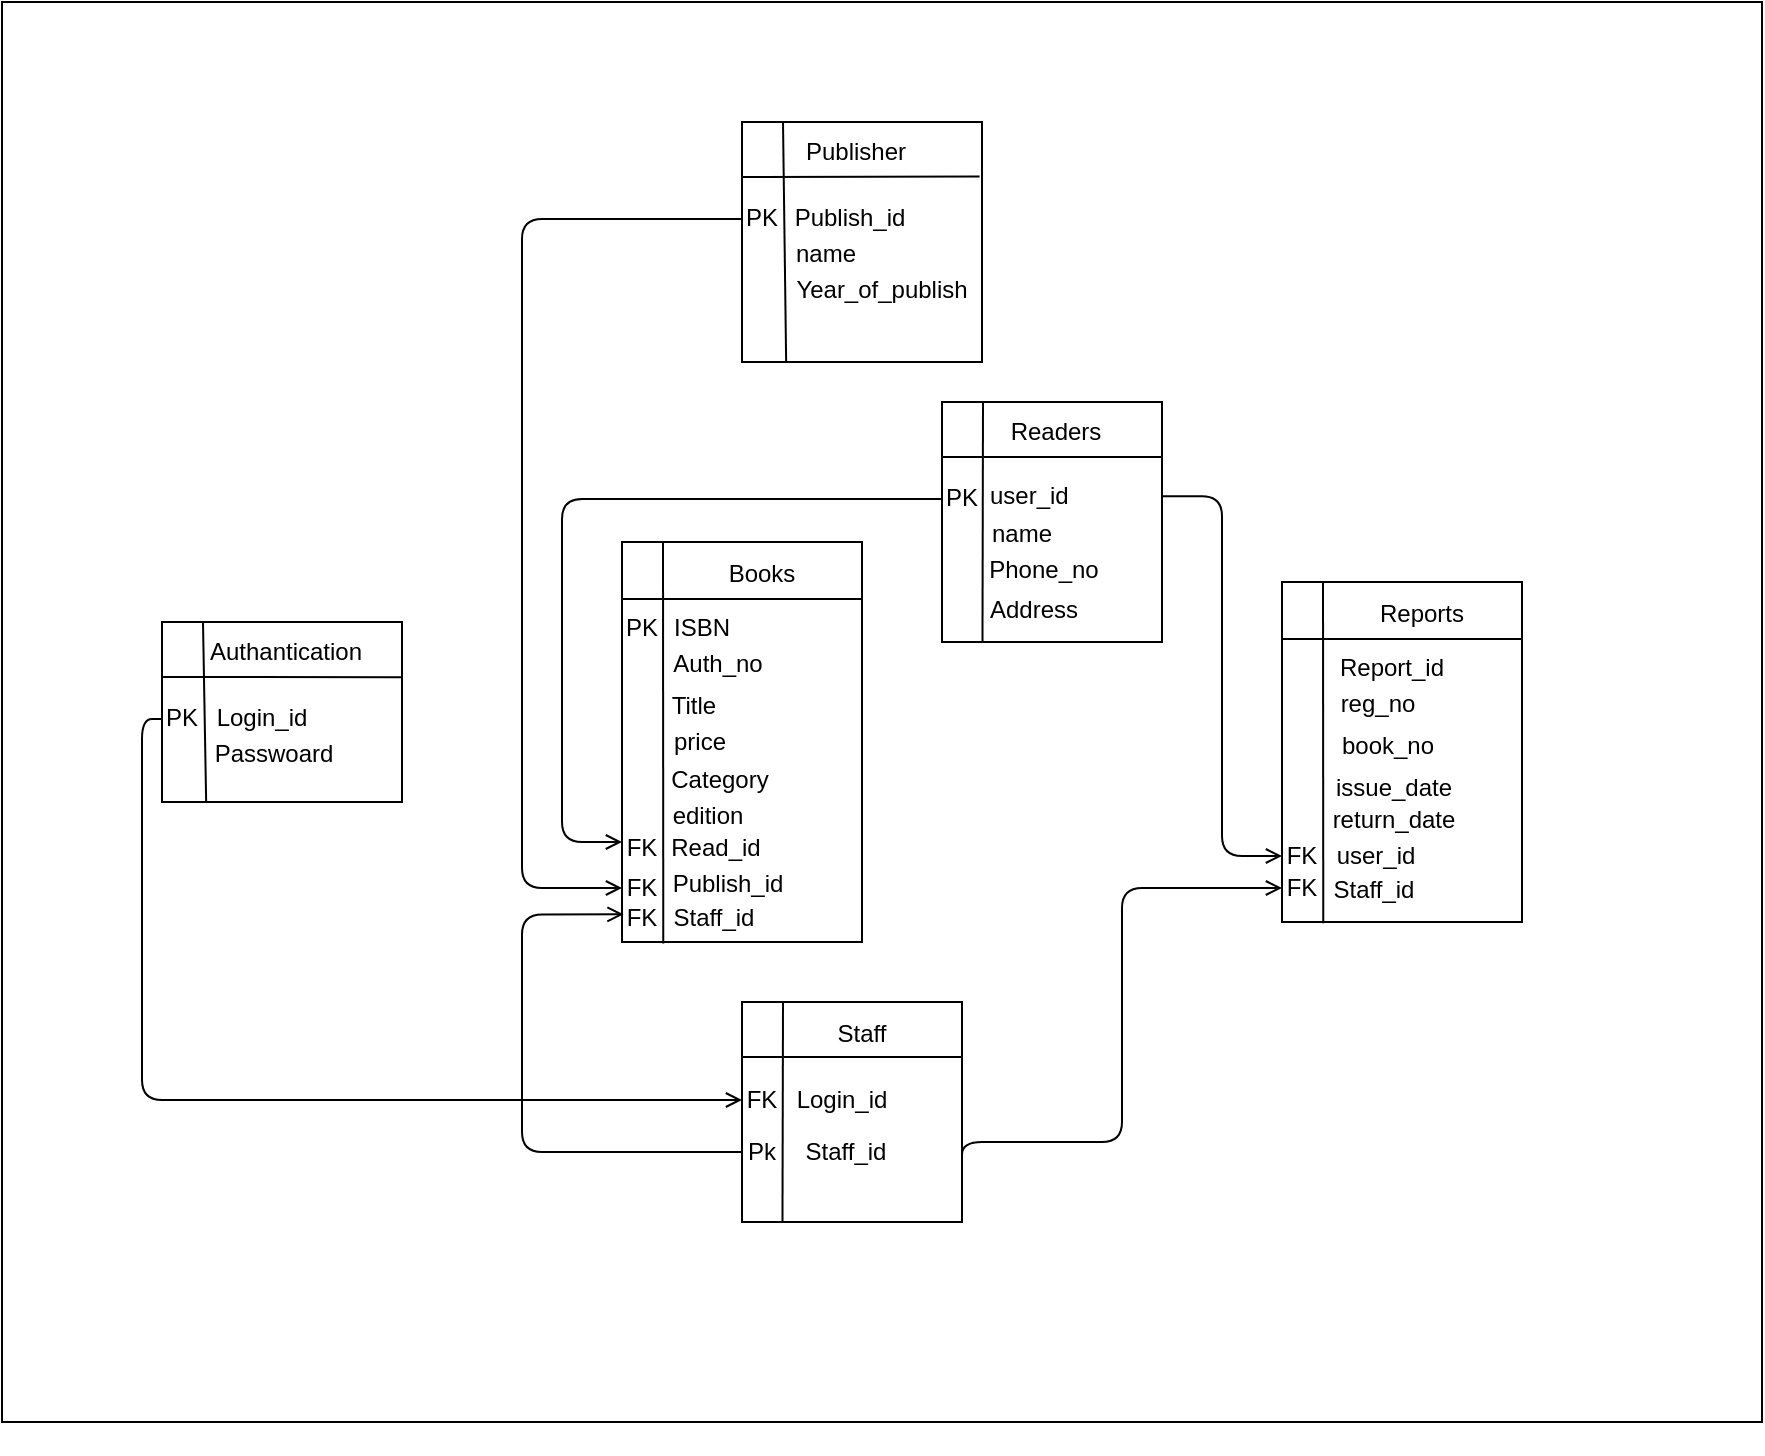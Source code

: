 <mxfile>
    <diagram id="Rkgj-rZudK05lo8DLNhV" name="Page-1">
        <mxGraphModel dx="1274" dy="2050" grid="1" gridSize="10" guides="1" tooltips="1" connect="1" arrows="1" fold="1" page="1" pageScale="1" pageWidth="850" pageHeight="1100" math="0" shadow="0">
            <root>
                <mxCell id="0"/>
                <mxCell id="1" parent="0"/>
                <mxCell id="142" value="" style="whiteSpace=wrap;html=1;" vertex="1" parent="1">
                    <mxGeometry x="100" y="-120" width="880" height="710" as="geometry"/>
                </mxCell>
                <mxCell id="141" value="" style="group" vertex="1" connectable="0" parent="1">
                    <mxGeometry x="180" y="-60" width="740" height="666" as="geometry"/>
                </mxCell>
                <mxCell id="35" value="" style="group" vertex="1" connectable="0" parent="141">
                    <mxGeometry x="290" y="440" width="110" height="110" as="geometry"/>
                </mxCell>
                <mxCell id="6" value="" style="whiteSpace=wrap;html=1;aspect=fixed;" vertex="1" parent="35">
                    <mxGeometry width="110" height="110" as="geometry"/>
                </mxCell>
                <mxCell id="7" value="" style="endArrow=none;html=1;entryX=0.25;entryY=0;entryDx=0;entryDy=0;exitX=0.184;exitY=0.998;exitDx=0;exitDy=0;exitPerimeter=0;" edge="1" parent="35" source="6">
                    <mxGeometry width="50" height="50" relative="1" as="geometry">
                        <mxPoint x="21" y="110" as="sourcePoint"/>
                        <mxPoint x="20.5" as="targetPoint"/>
                    </mxGeometry>
                </mxCell>
                <mxCell id="8" value="" style="endArrow=none;html=1;exitX=1;exitY=0.25;exitDx=0;exitDy=0;entryX=0;entryY=0.25;entryDx=0;entryDy=0;" edge="1" parent="35" source="6" target="6">
                    <mxGeometry width="50" height="50" relative="1" as="geometry">
                        <mxPoint x="35" y="110" as="sourcePoint"/>
                        <mxPoint x="35" y="10" as="targetPoint"/>
                    </mxGeometry>
                </mxCell>
                <mxCell id="11" value="Staff" style="text;strokeColor=none;align=center;fillColor=none;html=1;verticalAlign=middle;whiteSpace=wrap;rounded=0;" vertex="1" parent="35">
                    <mxGeometry x="30" y="1" width="60" height="30" as="geometry"/>
                </mxCell>
                <mxCell id="12" value="Login_id" style="text;strokeColor=none;align=center;fillColor=none;html=1;verticalAlign=middle;whiteSpace=wrap;rounded=0;" vertex="1" parent="35">
                    <mxGeometry x="20" y="34" width="60" height="30" as="geometry"/>
                </mxCell>
                <mxCell id="13" value="Staff_id" style="text;strokeColor=none;align=center;fillColor=none;html=1;verticalAlign=middle;whiteSpace=wrap;rounded=0;" vertex="1" parent="35">
                    <mxGeometry x="7" y="60" width="90" height="30" as="geometry"/>
                </mxCell>
                <mxCell id="14" value="FK" style="text;strokeColor=none;align=center;fillColor=none;html=1;verticalAlign=middle;whiteSpace=wrap;rounded=0;" vertex="1" parent="35">
                    <mxGeometry y="34" width="20" height="30" as="geometry"/>
                </mxCell>
                <mxCell id="15" value="Pk" style="text;strokeColor=none;align=center;fillColor=none;html=1;verticalAlign=middle;whiteSpace=wrap;rounded=0;" vertex="1" parent="35">
                    <mxGeometry y="60" width="20" height="30" as="geometry"/>
                </mxCell>
                <mxCell id="36" value="" style="group" vertex="1" connectable="0" parent="141">
                    <mxGeometry x="390" y="140" width="110" height="210" as="geometry"/>
                </mxCell>
                <mxCell id="37" value="" style="whiteSpace=wrap;html=1;" vertex="1" parent="36">
                    <mxGeometry width="110" height="120" as="geometry"/>
                </mxCell>
                <mxCell id="38" value="" style="endArrow=none;html=1;entryX=0.25;entryY=0;entryDx=0;entryDy=0;exitX=0.184;exitY=0.998;exitDx=0;exitDy=0;exitPerimeter=0;" edge="1" parent="36" source="37">
                    <mxGeometry width="50" height="50" relative="1" as="geometry">
                        <mxPoint x="21" y="190" as="sourcePoint"/>
                        <mxPoint x="20.5" as="targetPoint"/>
                    </mxGeometry>
                </mxCell>
                <mxCell id="39" value="" style="endArrow=none;html=1;exitX=1;exitY=0.25;exitDx=0;exitDy=0;entryX=0;entryY=0.25;entryDx=0;entryDy=0;" edge="1" parent="36">
                    <mxGeometry width="50" height="50" relative="1" as="geometry">
                        <mxPoint x="110" y="27.5" as="sourcePoint"/>
                        <mxPoint y="27.5" as="targetPoint"/>
                    </mxGeometry>
                </mxCell>
                <mxCell id="40" value="Readers" style="text;strokeColor=none;align=center;fillColor=none;html=1;verticalAlign=middle;whiteSpace=wrap;rounded=0;" vertex="1" parent="36">
                    <mxGeometry x="27" y="1" width="60" height="28.27" as="geometry"/>
                </mxCell>
                <mxCell id="41" value="user_id" style="text;strokeColor=none;align=left;fillColor=none;html=1;verticalAlign=middle;whiteSpace=wrap;rounded=0;" vertex="1" parent="36">
                    <mxGeometry x="22" y="21.18" width="88" height="51.82" as="geometry"/>
                </mxCell>
                <mxCell id="42" value="name" style="text;strokeColor=none;align=center;fillColor=none;html=1;verticalAlign=middle;whiteSpace=wrap;rounded=0;" vertex="1" parent="36">
                    <mxGeometry x="10" y="56" width="60" height="20" as="geometry"/>
                </mxCell>
                <mxCell id="43" value="PK" style="text;strokeColor=none;align=center;fillColor=none;html=1;verticalAlign=middle;whiteSpace=wrap;rounded=0;" vertex="1" parent="36">
                    <mxGeometry y="22.545" width="20" height="51.818" as="geometry"/>
                </mxCell>
                <mxCell id="45" value="Phone_no" style="text;strokeColor=none;align=center;fillColor=none;html=1;verticalAlign=middle;whiteSpace=wrap;rounded=0;" vertex="1" parent="36">
                    <mxGeometry x="21" y="74.09" width="60" height="20" as="geometry"/>
                </mxCell>
                <mxCell id="46" value="Address" style="text;strokeColor=none;align=center;fillColor=none;html=1;verticalAlign=middle;whiteSpace=wrap;rounded=0;" vertex="1" parent="36">
                    <mxGeometry x="16" y="94.09" width="60" height="20" as="geometry"/>
                </mxCell>
                <mxCell id="57" value="" style="whiteSpace=wrap;html=1;" vertex="1" parent="141">
                    <mxGeometry y="250" width="120" height="90" as="geometry"/>
                </mxCell>
                <mxCell id="58" value="" style="endArrow=none;html=1;entryX=0.25;entryY=0;entryDx=0;entryDy=0;exitX=0.184;exitY=0.998;exitDx=0;exitDy=0;exitPerimeter=0;" edge="1" parent="141" source="57">
                    <mxGeometry width="50" height="50" relative="1" as="geometry">
                        <mxPoint x="-559" y="230" as="sourcePoint"/>
                        <mxPoint x="20.5" y="250" as="targetPoint"/>
                    </mxGeometry>
                </mxCell>
                <mxCell id="59" value="" style="endArrow=none;html=1;exitX=1;exitY=0.307;exitDx=0;exitDy=0;entryX=0;entryY=0.25;entryDx=0;entryDy=0;exitPerimeter=0;" edge="1" parent="141" source="57">
                    <mxGeometry width="50" height="50" relative="1" as="geometry">
                        <mxPoint x="110" y="277.5" as="sourcePoint"/>
                        <mxPoint y="277.5" as="targetPoint"/>
                    </mxGeometry>
                </mxCell>
                <mxCell id="60" value="Authantication" style="text;strokeColor=none;align=center;fillColor=none;html=1;verticalAlign=middle;whiteSpace=wrap;rounded=0;" vertex="1" parent="141">
                    <mxGeometry x="32" y="251" width="60" height="28.27" as="geometry"/>
                </mxCell>
                <mxCell id="61" value="Login_id" style="text;strokeColor=none;align=center;fillColor=none;html=1;verticalAlign=middle;whiteSpace=wrap;rounded=0;" vertex="1" parent="141">
                    <mxGeometry x="20" y="284" width="60" height="27.73" as="geometry"/>
                </mxCell>
                <mxCell id="62" value="Passwoard" style="text;strokeColor=none;align=center;fillColor=none;html=1;verticalAlign=middle;whiteSpace=wrap;rounded=0;" vertex="1" parent="141">
                    <mxGeometry x="26" y="306" width="60" height="20" as="geometry"/>
                </mxCell>
                <mxCell id="137" style="edgeStyle=orthogonalEdgeStyle;html=1;exitX=0;exitY=0.5;exitDx=0;exitDy=0;entryX=0;entryY=0.5;entryDx=0;entryDy=0;labelBorderColor=none;startArrow=none;startFill=0;endArrow=open;endFill=0;" edge="1" parent="141" source="63" target="14">
                    <mxGeometry relative="1" as="geometry"/>
                </mxCell>
                <mxCell id="63" value="PK" style="text;strokeColor=none;align=center;fillColor=none;html=1;verticalAlign=middle;whiteSpace=wrap;rounded=0;" vertex="1" parent="141">
                    <mxGeometry y="272.545" width="20" height="51.818" as="geometry"/>
                </mxCell>
                <mxCell id="65" value="" style="group" vertex="1" connectable="0" parent="141">
                    <mxGeometry x="230" y="210" width="120.0" height="203" as="geometry"/>
                </mxCell>
                <mxCell id="16" value="" style="whiteSpace=wrap;html=1;" vertex="1" parent="65">
                    <mxGeometry width="120" height="200" as="geometry"/>
                </mxCell>
                <mxCell id="18" value="" style="endArrow=none;html=1;exitX=1;exitY=0.25;exitDx=0;exitDy=0;entryX=0;entryY=0.25;entryDx=0;entryDy=0;" edge="1" parent="65">
                    <mxGeometry width="50" height="50" relative="1" as="geometry">
                        <mxPoint x="120.0" y="28.5" as="sourcePoint"/>
                        <mxPoint y="28.5" as="targetPoint"/>
                    </mxGeometry>
                </mxCell>
                <mxCell id="86" value="" style="group" vertex="1" connectable="0" parent="65">
                    <mxGeometry width="100" height="203" as="geometry"/>
                </mxCell>
                <mxCell id="17" value="" style="endArrow=none;html=1;entryX=0.25;entryY=0;entryDx=0;entryDy=0;exitX=0.172;exitY=1.004;exitDx=0;exitDy=0;exitPerimeter=0;" edge="1" parent="86" source="16">
                    <mxGeometry width="50" height="50" relative="1" as="geometry">
                        <mxPoint x="20" y="170" as="sourcePoint"/>
                        <mxPoint x="20.5" as="targetPoint"/>
                    </mxGeometry>
                </mxCell>
                <mxCell id="19" value="Books" style="text;strokeColor=none;align=center;fillColor=none;html=1;verticalAlign=middle;whiteSpace=wrap;rounded=0;" vertex="1" parent="86">
                    <mxGeometry x="40" y="1" width="60" height="30" as="geometry"/>
                </mxCell>
                <mxCell id="20" value="ISBN" style="text;strokeColor=none;align=center;fillColor=none;html=1;verticalAlign=middle;whiteSpace=wrap;rounded=0;" vertex="1" parent="86">
                    <mxGeometry x="10" y="28" width="60" height="30" as="geometry"/>
                </mxCell>
                <mxCell id="21" value="Auth_no" style="text;strokeColor=none;align=center;fillColor=none;html=1;verticalAlign=middle;whiteSpace=wrap;rounded=0;" vertex="1" parent="86">
                    <mxGeometry x="18" y="46" width="60" height="30" as="geometry"/>
                </mxCell>
                <mxCell id="22" value="PK" style="text;strokeColor=none;align=center;fillColor=none;html=1;verticalAlign=middle;whiteSpace=wrap;rounded=0;" vertex="1" parent="86">
                    <mxGeometry y="28" width="20" height="30" as="geometry"/>
                </mxCell>
                <mxCell id="24" value="Title" style="text;strokeColor=none;align=center;fillColor=none;html=1;verticalAlign=middle;whiteSpace=wrap;rounded=0;" vertex="1" parent="86">
                    <mxGeometry x="6" y="67" width="60" height="30" as="geometry"/>
                </mxCell>
                <mxCell id="25" value="price" style="text;strokeColor=none;align=center;fillColor=none;html=1;verticalAlign=middle;whiteSpace=wrap;rounded=0;" vertex="1" parent="86">
                    <mxGeometry x="9" y="85" width="60" height="30" as="geometry"/>
                </mxCell>
                <mxCell id="27" value="Category" style="text;strokeColor=none;align=center;fillColor=none;html=1;verticalAlign=middle;whiteSpace=wrap;rounded=0;" vertex="1" parent="86">
                    <mxGeometry x="19" y="104" width="60" height="30" as="geometry"/>
                </mxCell>
                <mxCell id="28" value="edition" style="text;strokeColor=none;align=center;fillColor=none;html=1;verticalAlign=middle;whiteSpace=wrap;rounded=0;" vertex="1" parent="86">
                    <mxGeometry x="13" y="122" width="60" height="30" as="geometry"/>
                </mxCell>
                <mxCell id="29" value="Read_id" style="text;strokeColor=none;align=center;fillColor=none;html=1;verticalAlign=middle;whiteSpace=wrap;rounded=0;" vertex="1" parent="86">
                    <mxGeometry x="17" y="143" width="60" height="20" as="geometry"/>
                </mxCell>
                <mxCell id="30" value="Publish_id" style="text;strokeColor=none;align=center;fillColor=none;html=1;verticalAlign=middle;whiteSpace=wrap;rounded=0;" vertex="1" parent="86">
                    <mxGeometry x="23" y="161" width="60" height="20" as="geometry"/>
                </mxCell>
                <mxCell id="31" value="Staff_id" style="text;strokeColor=none;align=center;fillColor=none;html=1;verticalAlign=middle;whiteSpace=wrap;rounded=0;" vertex="1" parent="86">
                    <mxGeometry x="16" y="178" width="60" height="20" as="geometry"/>
                </mxCell>
                <mxCell id="32" value="FK" style="text;strokeColor=none;align=center;fillColor=none;html=1;verticalAlign=middle;whiteSpace=wrap;rounded=0;" vertex="1" parent="86">
                    <mxGeometry y="173" width="20" height="30" as="geometry"/>
                </mxCell>
                <mxCell id="33" value="FK" style="text;strokeColor=none;align=center;fillColor=none;html=1;verticalAlign=middle;whiteSpace=wrap;rounded=0;" vertex="1" parent="86">
                    <mxGeometry y="156" width="20" height="34" as="geometry"/>
                </mxCell>
                <mxCell id="34" value="FK" style="text;strokeColor=none;align=center;fillColor=none;html=1;verticalAlign=middle;whiteSpace=wrap;rounded=0;" vertex="1" parent="86">
                    <mxGeometry y="138" width="20" height="30" as="geometry"/>
                </mxCell>
                <mxCell id="104" value="" style="group" vertex="1" connectable="0" parent="141">
                    <mxGeometry x="560" y="230" width="180" height="436" as="geometry"/>
                </mxCell>
                <mxCell id="105" value="" style="whiteSpace=wrap;html=1;" vertex="1" parent="104">
                    <mxGeometry width="120" height="170" as="geometry"/>
                </mxCell>
                <mxCell id="106" value="" style="endArrow=none;html=1;exitX=1;exitY=0.25;exitDx=0;exitDy=0;entryX=0;entryY=0.25;entryDx=0;entryDy=0;" edge="1" parent="104">
                    <mxGeometry width="50" height="50" relative="1" as="geometry">
                        <mxPoint x="120.0" y="28.5" as="sourcePoint"/>
                        <mxPoint y="28.5" as="targetPoint"/>
                    </mxGeometry>
                </mxCell>
                <mxCell id="107" value="" style="group" vertex="1" connectable="0" parent="104">
                    <mxGeometry width="180" height="436" as="geometry"/>
                </mxCell>
                <mxCell id="108" value="" style="endArrow=none;html=1;entryX=0.25;entryY=0;entryDx=0;entryDy=0;exitX=0.172;exitY=1.004;exitDx=0;exitDy=0;exitPerimeter=0;" edge="1" parent="107" source="105">
                    <mxGeometry width="50" height="50" relative="1" as="geometry">
                        <mxPoint x="20" y="170" as="sourcePoint"/>
                        <mxPoint x="20.5" as="targetPoint"/>
                    </mxGeometry>
                </mxCell>
                <mxCell id="109" value="Reports" style="text;strokeColor=none;align=center;fillColor=none;html=1;verticalAlign=middle;whiteSpace=wrap;rounded=0;" vertex="1" parent="107">
                    <mxGeometry x="40" y="1" width="60" height="30" as="geometry"/>
                </mxCell>
                <mxCell id="111" value="reg_no" style="text;strokeColor=none;align=center;fillColor=none;html=1;verticalAlign=middle;whiteSpace=wrap;rounded=0;" vertex="1" parent="107">
                    <mxGeometry x="18" y="46" width="60" height="30" as="geometry"/>
                </mxCell>
                <mxCell id="113" value="book_no" style="text;strokeColor=none;align=center;fillColor=none;html=1;verticalAlign=middle;whiteSpace=wrap;rounded=0;" vertex="1" parent="107">
                    <mxGeometry x="23" y="67" width="60" height="30" as="geometry"/>
                </mxCell>
                <mxCell id="114" value="issue_date" style="text;strokeColor=none;align=center;fillColor=none;html=1;verticalAlign=middle;whiteSpace=wrap;rounded=0;" vertex="1" parent="107">
                    <mxGeometry x="26" y="90" width="60" height="25" as="geometry"/>
                </mxCell>
                <mxCell id="115" value="return_date" style="text;strokeColor=none;align=center;fillColor=none;html=1;verticalAlign=middle;whiteSpace=wrap;rounded=0;" vertex="1" parent="107">
                    <mxGeometry x="26" y="104" width="60" height="30" as="geometry"/>
                </mxCell>
                <mxCell id="117" value="user_id" style="text;strokeColor=none;align=center;fillColor=none;html=1;verticalAlign=middle;whiteSpace=wrap;rounded=0;" vertex="1" parent="107">
                    <mxGeometry x="17" y="127" width="60" height="20" as="geometry"/>
                </mxCell>
                <mxCell id="119" value="Staff_id" style="text;strokeColor=none;align=center;fillColor=none;html=1;verticalAlign=middle;whiteSpace=wrap;rounded=0;" vertex="1" parent="107">
                    <mxGeometry x="16" y="144" width="60" height="20" as="geometry"/>
                </mxCell>
                <mxCell id="120" value="FK" style="text;strokeColor=none;align=center;fillColor=none;html=1;verticalAlign=middle;whiteSpace=wrap;rounded=0;" vertex="1" parent="107">
                    <mxGeometry y="138" width="20" height="30" as="geometry"/>
                </mxCell>
                <mxCell id="122" value="FK" style="text;strokeColor=none;align=center;fillColor=none;html=1;verticalAlign=middle;whiteSpace=wrap;rounded=0;" vertex="1" parent="107">
                    <mxGeometry y="122" width="20" height="30" as="geometry"/>
                </mxCell>
                <mxCell id="110" value="Report_id" style="text;strokeColor=none;align=center;fillColor=none;html=1;verticalAlign=middle;whiteSpace=wrap;rounded=0;" vertex="1" parent="104">
                    <mxGeometry x="25" y="28" width="60" height="30" as="geometry"/>
                </mxCell>
                <mxCell id="128" style="edgeStyle=orthogonalEdgeStyle;html=1;exitX=0;exitY=0.5;exitDx=0;exitDy=0;entryX=0;entryY=0.4;entryDx=0;entryDy=0;labelBorderColor=none;startArrow=none;startFill=0;endArrow=open;endFill=0;entryPerimeter=0;" edge="1" parent="141" source="43" target="34">
                    <mxGeometry relative="1" as="geometry">
                        <Array as="points">
                            <mxPoint x="200" y="189"/>
                            <mxPoint x="200" y="360"/>
                        </Array>
                    </mxGeometry>
                </mxCell>
                <mxCell id="129" value="" style="group" vertex="1" connectable="0" parent="141">
                    <mxGeometry x="290" width="120" height="120" as="geometry"/>
                </mxCell>
                <mxCell id="48" value="" style="whiteSpace=wrap;html=1;" vertex="1" parent="129">
                    <mxGeometry width="120" height="120" as="geometry"/>
                </mxCell>
                <mxCell id="49" value="" style="endArrow=none;html=1;entryX=0.25;entryY=0;entryDx=0;entryDy=0;exitX=0.184;exitY=0.998;exitDx=0;exitDy=0;exitPerimeter=0;" edge="1" parent="129" source="48">
                    <mxGeometry width="50" height="50" relative="1" as="geometry">
                        <mxPoint x="-559" y="-20" as="sourcePoint"/>
                        <mxPoint x="20.5" as="targetPoint"/>
                    </mxGeometry>
                </mxCell>
                <mxCell id="50" value="" style="endArrow=none;html=1;exitX=0.99;exitY=0.227;exitDx=0;exitDy=0;entryX=0;entryY=0.25;entryDx=0;entryDy=0;exitPerimeter=0;" edge="1" parent="129" source="48">
                    <mxGeometry width="50" height="50" relative="1" as="geometry">
                        <mxPoint x="110" y="27.5" as="sourcePoint"/>
                        <mxPoint y="27.5" as="targetPoint"/>
                    </mxGeometry>
                </mxCell>
                <mxCell id="51" value="Publisher" style="text;strokeColor=none;align=center;fillColor=none;html=1;verticalAlign=middle;whiteSpace=wrap;rounded=0;" vertex="1" parent="129">
                    <mxGeometry x="27" y="1" width="60" height="28.27" as="geometry"/>
                </mxCell>
                <mxCell id="52" value="Publish_id" style="text;strokeColor=none;align=center;fillColor=none;html=1;verticalAlign=middle;whiteSpace=wrap;rounded=0;" vertex="1" parent="129">
                    <mxGeometry x="24" y="22.273" width="60" height="51.818" as="geometry"/>
                </mxCell>
                <mxCell id="53" value="name" style="text;strokeColor=none;align=center;fillColor=none;html=1;verticalAlign=middle;whiteSpace=wrap;rounded=0;" vertex="1" parent="129">
                    <mxGeometry x="12" y="56" width="60" height="20" as="geometry"/>
                </mxCell>
                <mxCell id="54" value="PK" style="text;strokeColor=none;align=center;fillColor=none;html=1;verticalAlign=middle;whiteSpace=wrap;rounded=0;" vertex="1" parent="129">
                    <mxGeometry y="22.545" width="20" height="51.818" as="geometry"/>
                </mxCell>
                <mxCell id="55" value="Year_of_publish" style="text;strokeColor=none;align=center;fillColor=none;html=1;verticalAlign=middle;whiteSpace=wrap;rounded=0;" vertex="1" parent="129">
                    <mxGeometry x="40" y="74.09" width="60" height="20" as="geometry"/>
                </mxCell>
                <mxCell id="130" style="edgeStyle=orthogonalEdgeStyle;html=1;exitX=0;exitY=0.5;exitDx=0;exitDy=0;entryX=0;entryY=0.5;entryDx=0;entryDy=0;labelBorderColor=none;startArrow=none;startFill=0;endArrow=open;endFill=0;" edge="1" parent="141" source="54" target="33">
                    <mxGeometry relative="1" as="geometry">
                        <Array as="points">
                            <mxPoint x="180" y="49"/>
                            <mxPoint x="180" y="383"/>
                        </Array>
                    </mxGeometry>
                </mxCell>
                <mxCell id="131" style="edgeStyle=orthogonalEdgeStyle;html=1;exitX=1;exitY=0.5;exitDx=0;exitDy=0;entryX=0;entryY=0.5;entryDx=0;entryDy=0;labelBorderColor=none;startArrow=none;startFill=0;endArrow=open;endFill=0;" edge="1" parent="141" source="41" target="122">
                    <mxGeometry relative="1" as="geometry"/>
                </mxCell>
                <mxCell id="138" style="edgeStyle=orthogonalEdgeStyle;html=1;exitX=0;exitY=0.5;exitDx=0;exitDy=0;entryX=0.039;entryY=0.887;entryDx=0;entryDy=0;labelBorderColor=none;startArrow=none;startFill=0;endArrow=open;endFill=0;entryPerimeter=0;" edge="1" parent="141" source="15" target="33">
                    <mxGeometry relative="1" as="geometry">
                        <Array as="points">
                            <mxPoint x="180" y="515"/>
                            <mxPoint x="180" y="396"/>
                        </Array>
                    </mxGeometry>
                </mxCell>
                <mxCell id="139" style="edgeStyle=orthogonalEdgeStyle;html=1;exitX=1;exitY=0.75;exitDx=0;exitDy=0;entryX=0;entryY=0.5;entryDx=0;entryDy=0;labelBorderColor=none;startArrow=none;startFill=0;endArrow=open;endFill=0;" edge="1" parent="141" source="6" target="120">
                    <mxGeometry relative="1" as="geometry">
                        <Array as="points">
                            <mxPoint x="400" y="510"/>
                            <mxPoint x="480" y="510"/>
                            <mxPoint x="480" y="383"/>
                        </Array>
                    </mxGeometry>
                </mxCell>
            </root>
        </mxGraphModel>
    </diagram>
</mxfile>